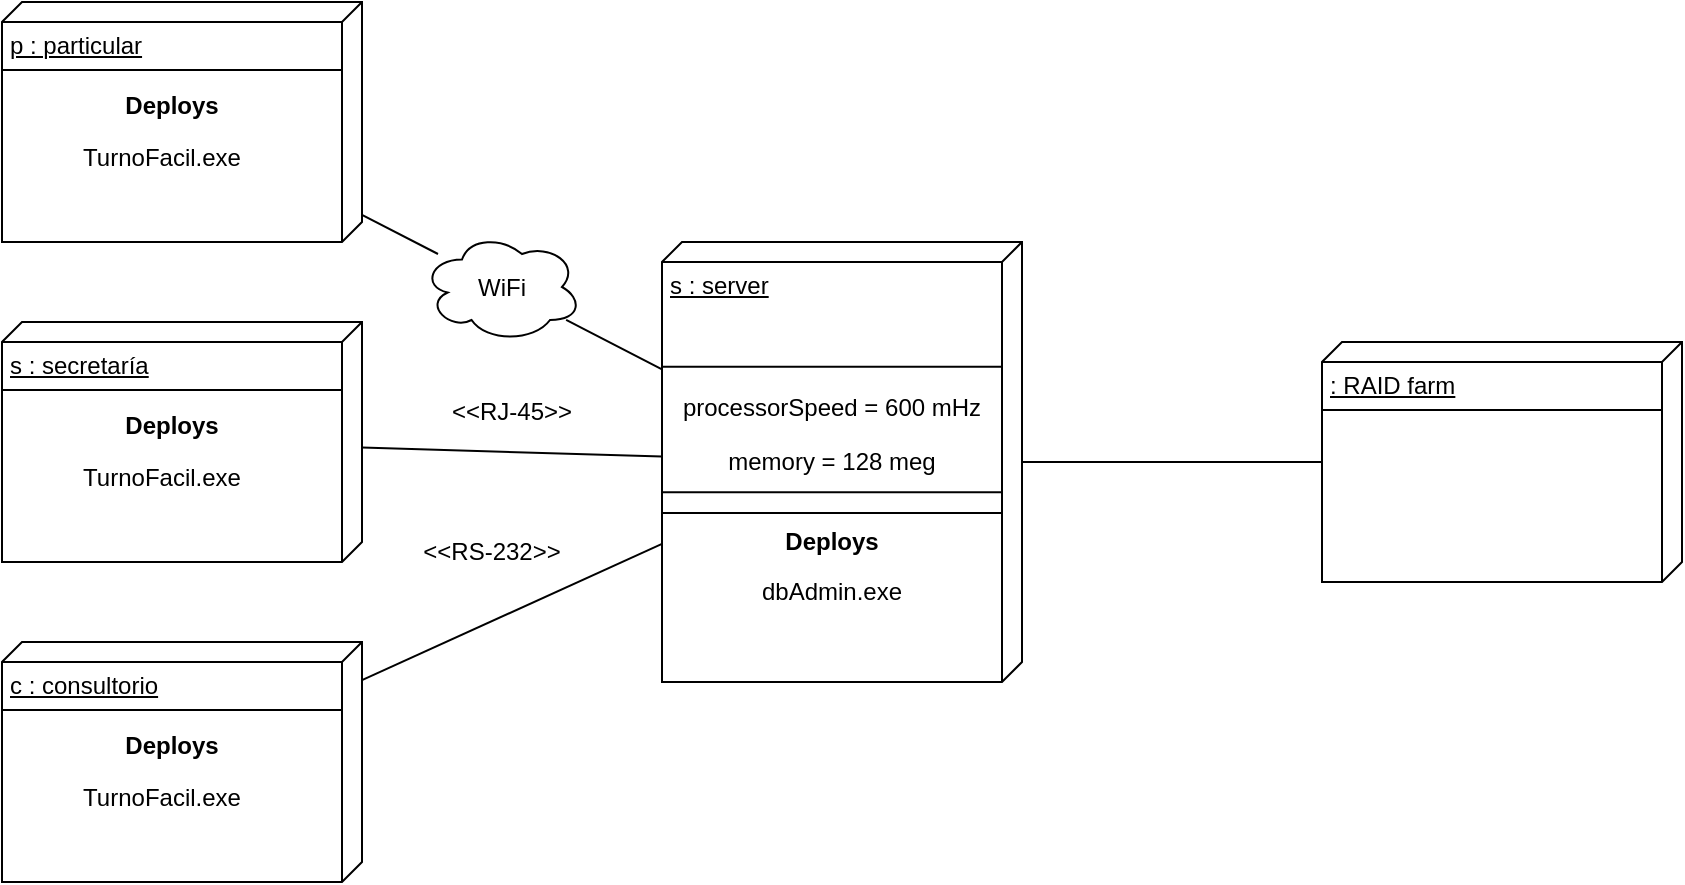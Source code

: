 <mxfile version="20.0.4" type="device"><diagram id="AbFwQUy0XuQdoFgt3Ar8" name="Page-1"><mxGraphModel dx="868" dy="1651" grid="1" gridSize="10" guides="1" tooltips="1" connect="1" arrows="1" fold="1" page="1" pageScale="1" pageWidth="827" pageHeight="1169" math="0" shadow="0"><root><mxCell id="0"/><mxCell id="1" parent="0"/><mxCell id="CLgAcKAN4JZFqgVUQrEX-5" value="" style="group" parent="1" vertex="1" connectable="0"><mxGeometry x="110" y="150" width="180" height="120" as="geometry"/></mxCell><mxCell id="CLgAcKAN4JZFqgVUQrEX-2" value="&lt;span style=&quot;white-space: pre;&quot;&gt;s&lt;/span&gt;&amp;nbsp;: secretaría" style="verticalAlign=top;align=left;spacingTop=8;spacingLeft=2;spacingRight=12;shape=cube;size=10;direction=south;fontStyle=4;html=1;" parent="CLgAcKAN4JZFqgVUQrEX-5" vertex="1"><mxGeometry width="180" height="120" as="geometry"/></mxCell><mxCell id="CLgAcKAN4JZFqgVUQrEX-4" value="" style="line;strokeWidth=1;fillColor=none;align=left;verticalAlign=middle;spacingTop=-1;spacingLeft=3;spacingRight=3;rotatable=0;labelPosition=right;points=[];portConstraint=eastwest;" parent="CLgAcKAN4JZFqgVUQrEX-5" vertex="1"><mxGeometry y="30" width="170" height="8" as="geometry"/></mxCell><mxCell id="CLgAcKAN4JZFqgVUQrEX-6" value="Deploys" style="text;align=center;fontStyle=1;verticalAlign=middle;spacingLeft=3;spacingRight=3;strokeColor=none;rotatable=0;points=[[0,0.5],[1,0.5]];portConstraint=eastwest;labelBackgroundColor=#ffffff;" parent="CLgAcKAN4JZFqgVUQrEX-5" vertex="1"><mxGeometry x="45" y="38" width="80" height="26" as="geometry"/></mxCell><mxCell id="CLgAcKAN4JZFqgVUQrEX-7" value="TurnoFacil.exe" style="text;align=center;fontStyle=0;verticalAlign=middle;spacingLeft=3;spacingRight=3;strokeColor=none;rotatable=0;points=[[0,0.5],[1,0.5]];portConstraint=eastwest;labelBackgroundColor=#ffffff;" parent="CLgAcKAN4JZFqgVUQrEX-5" vertex="1"><mxGeometry x="40" y="64" width="80" height="26" as="geometry"/></mxCell><mxCell id="CLgAcKAN4JZFqgVUQrEX-8" value="" style="group" parent="1" vertex="1" connectable="0"><mxGeometry x="110" y="310" width="180" height="120" as="geometry"/></mxCell><mxCell id="CLgAcKAN4JZFqgVUQrEX-9" value="&lt;span style=&quot;white-space: pre;&quot;&gt;c : consultorio&lt;/span&gt;" style="verticalAlign=top;align=left;spacingTop=8;spacingLeft=2;spacingRight=12;shape=cube;size=10;direction=south;fontStyle=4;html=1;" parent="CLgAcKAN4JZFqgVUQrEX-8" vertex="1"><mxGeometry width="180" height="120" as="geometry"/></mxCell><mxCell id="CLgAcKAN4JZFqgVUQrEX-10" value="" style="line;strokeWidth=1;fillColor=none;align=left;verticalAlign=middle;spacingTop=-1;spacingLeft=3;spacingRight=3;rotatable=0;labelPosition=right;points=[];portConstraint=eastwest;" parent="CLgAcKAN4JZFqgVUQrEX-8" vertex="1"><mxGeometry y="30" width="170" height="8" as="geometry"/></mxCell><mxCell id="CLgAcKAN4JZFqgVUQrEX-11" value="Deploys" style="text;align=center;fontStyle=1;verticalAlign=middle;spacingLeft=3;spacingRight=3;strokeColor=none;rotatable=0;points=[[0,0.5],[1,0.5]];portConstraint=eastwest;labelBackgroundColor=#ffffff;" parent="CLgAcKAN4JZFqgVUQrEX-8" vertex="1"><mxGeometry x="45" y="38" width="80" height="26" as="geometry"/></mxCell><mxCell id="CLgAcKAN4JZFqgVUQrEX-12" value="TurnoFacil.exe" style="text;align=center;fontStyle=0;verticalAlign=middle;spacingLeft=3;spacingRight=3;strokeColor=none;rotatable=0;points=[[0,0.5],[1,0.5]];portConstraint=eastwest;labelBackgroundColor=#ffffff;" parent="CLgAcKAN4JZFqgVUQrEX-8" vertex="1"><mxGeometry x="40" y="64" width="80" height="26" as="geometry"/></mxCell><mxCell id="CLgAcKAN4JZFqgVUQrEX-13" value="" style="group" parent="1" vertex="1" connectable="0"><mxGeometry x="440" y="110" width="180" height="220" as="geometry"/></mxCell><mxCell id="CLgAcKAN4JZFqgVUQrEX-14" value="&lt;span style=&quot;white-space: pre;&quot;&gt;s&lt;/span&gt;&amp;nbsp;: server" style="verticalAlign=top;align=left;spacingTop=8;spacingLeft=2;spacingRight=12;shape=cube;size=10;direction=south;fontStyle=4;html=1;" parent="CLgAcKAN4JZFqgVUQrEX-13" vertex="1"><mxGeometry width="180" height="220" as="geometry"/></mxCell><mxCell id="CLgAcKAN4JZFqgVUQrEX-15" value="" style="line;strokeWidth=1;fillColor=none;align=left;verticalAlign=middle;spacingTop=-1;spacingLeft=3;spacingRight=3;rotatable=0;labelPosition=right;points=[];portConstraint=eastwest;" parent="CLgAcKAN4JZFqgVUQrEX-13" vertex="1"><mxGeometry y="55" width="170" height="14.667" as="geometry"/></mxCell><mxCell id="CLgAcKAN4JZFqgVUQrEX-18" value="processorSpeed = 600 mHz" style="text;html=1;strokeColor=none;fillColor=none;align=center;verticalAlign=middle;whiteSpace=wrap;rounded=0;labelBackgroundColor=#ffffff;" parent="CLgAcKAN4JZFqgVUQrEX-13" vertex="1"><mxGeometry y="55.004" width="170" height="55" as="geometry"/></mxCell><mxCell id="CLgAcKAN4JZFqgVUQrEX-19" value="memory = 128 meg" style="text;html=1;strokeColor=none;fillColor=none;align=center;verticalAlign=middle;whiteSpace=wrap;rounded=0;labelBackgroundColor=#ffffff;" parent="CLgAcKAN4JZFqgVUQrEX-13" vertex="1"><mxGeometry y="82.5" width="170" height="55" as="geometry"/></mxCell><mxCell id="CLgAcKAN4JZFqgVUQrEX-20" value="" style="line;strokeWidth=1;fillColor=none;align=left;verticalAlign=middle;spacingTop=-1;spacingLeft=3;spacingRight=3;rotatable=0;labelPosition=right;points=[];portConstraint=eastwest;labelBackgroundColor=#ffffff;" parent="CLgAcKAN4JZFqgVUQrEX-13" vertex="1"><mxGeometry y="120" width="170" height="10.353" as="geometry"/></mxCell><mxCell id="CLgAcKAN4JZFqgVUQrEX-21" value="" style="line;strokeWidth=1;fillColor=none;align=left;verticalAlign=middle;spacingTop=-1;spacingLeft=3;spacingRight=3;rotatable=0;labelPosition=right;points=[];portConstraint=eastwest;labelBackgroundColor=#ffffff;" parent="CLgAcKAN4JZFqgVUQrEX-13" vertex="1"><mxGeometry y="130.354" width="170" height="10.353" as="geometry"/></mxCell><mxCell id="CLgAcKAN4JZFqgVUQrEX-22" value="&lt;b&gt;Deploys&lt;/b&gt;" style="text;html=1;strokeColor=none;fillColor=none;align=center;verticalAlign=middle;whiteSpace=wrap;rounded=0;labelBackgroundColor=#ffffff;" parent="CLgAcKAN4JZFqgVUQrEX-13" vertex="1"><mxGeometry x="55" y="130.354" width="60" height="38.824" as="geometry"/></mxCell><mxCell id="CLgAcKAN4JZFqgVUQrEX-23" value="dbAdmin.exe" style="text;html=1;strokeColor=none;fillColor=none;align=center;verticalAlign=middle;whiteSpace=wrap;rounded=0;labelBackgroundColor=#ffffff;" parent="CLgAcKAN4JZFqgVUQrEX-13" vertex="1"><mxGeometry x="55" y="160" width="60" height="30" as="geometry"/></mxCell><mxCell id="CLgAcKAN4JZFqgVUQrEX-25" value="" style="group" parent="1" vertex="1" connectable="0"><mxGeometry x="770" y="160" width="180" height="120" as="geometry"/></mxCell><mxCell id="CLgAcKAN4JZFqgVUQrEX-26" value="&lt;span style=&quot;white-space: pre;&quot;&gt;: RAID farm&lt;/span&gt;" style="verticalAlign=top;align=left;spacingTop=8;spacingLeft=2;spacingRight=12;shape=cube;size=10;direction=south;fontStyle=4;html=1;" parent="CLgAcKAN4JZFqgVUQrEX-25" vertex="1"><mxGeometry width="180" height="120" as="geometry"/></mxCell><mxCell id="CLgAcKAN4JZFqgVUQrEX-27" value="" style="line;strokeWidth=1;fillColor=none;align=left;verticalAlign=middle;spacingTop=-1;spacingLeft=3;spacingRight=3;rotatable=0;labelPosition=right;points=[];portConstraint=eastwest;" parent="CLgAcKAN4JZFqgVUQrEX-25" vertex="1"><mxGeometry y="30" width="170" height="8" as="geometry"/></mxCell><mxCell id="CLgAcKAN4JZFqgVUQrEX-30" value="" style="group" parent="1" vertex="1" connectable="0"><mxGeometry x="110" y="-10" width="180" height="120" as="geometry"/></mxCell><mxCell id="CLgAcKAN4JZFqgVUQrEX-31" value="&lt;span style=&quot;white-space: pre;&quot;&gt;p : particular&lt;/span&gt;" style="verticalAlign=top;align=left;spacingTop=8;spacingLeft=2;spacingRight=12;shape=cube;size=10;direction=south;fontStyle=4;html=1;" parent="CLgAcKAN4JZFqgVUQrEX-30" vertex="1"><mxGeometry width="180" height="120" as="geometry"/></mxCell><mxCell id="CLgAcKAN4JZFqgVUQrEX-32" value="" style="line;strokeWidth=1;fillColor=none;align=left;verticalAlign=middle;spacingTop=-1;spacingLeft=3;spacingRight=3;rotatable=0;labelPosition=right;points=[];portConstraint=eastwest;" parent="CLgAcKAN4JZFqgVUQrEX-30" vertex="1"><mxGeometry y="30" width="170" height="8" as="geometry"/></mxCell><mxCell id="CLgAcKAN4JZFqgVUQrEX-33" value="Deploys" style="text;align=center;fontStyle=1;verticalAlign=middle;spacingLeft=3;spacingRight=3;strokeColor=none;rotatable=0;points=[[0,0.5],[1,0.5]];portConstraint=eastwest;labelBackgroundColor=#ffffff;" parent="CLgAcKAN4JZFqgVUQrEX-30" vertex="1"><mxGeometry x="45" y="38" width="80" height="26" as="geometry"/></mxCell><mxCell id="CLgAcKAN4JZFqgVUQrEX-34" value="TurnoFacil.exe" style="text;align=center;fontStyle=0;verticalAlign=middle;spacingLeft=3;spacingRight=3;strokeColor=none;rotatable=0;points=[[0,0.5],[1,0.5]];portConstraint=eastwest;labelBackgroundColor=#ffffff;" parent="CLgAcKAN4JZFqgVUQrEX-30" vertex="1"><mxGeometry x="40" y="64" width="80" height="26" as="geometry"/></mxCell><mxCell id="CLgAcKAN4JZFqgVUQrEX-35" value="" style="endArrow=none;html=1;rounded=0;startArrow=none;" parent="1" source="CLgAcKAN4JZFqgVUQrEX-36" target="CLgAcKAN4JZFqgVUQrEX-14" edge="1"><mxGeometry width="50" height="50" relative="1" as="geometry"><mxPoint x="280" y="50" as="sourcePoint"/><mxPoint x="330" as="targetPoint"/></mxGeometry></mxCell><mxCell id="CLgAcKAN4JZFqgVUQrEX-36" value="WiFi" style="ellipse;shape=cloud;whiteSpace=wrap;html=1;labelBackgroundColor=#ffffff;" parent="1" vertex="1"><mxGeometry x="320" y="105" width="80" height="55" as="geometry"/></mxCell><mxCell id="CLgAcKAN4JZFqgVUQrEX-37" value="" style="endArrow=none;html=1;rounded=0;" parent="1" source="CLgAcKAN4JZFqgVUQrEX-31" target="CLgAcKAN4JZFqgVUQrEX-36" edge="1"><mxGeometry width="50" height="50" relative="1" as="geometry"><mxPoint x="290" y="96.364" as="sourcePoint"/><mxPoint x="440" y="173.636" as="targetPoint"/></mxGeometry></mxCell><mxCell id="CLgAcKAN4JZFqgVUQrEX-38" value="" style="endArrow=none;html=1;rounded=0;" parent="1" source="CLgAcKAN4JZFqgVUQrEX-2" target="CLgAcKAN4JZFqgVUQrEX-14" edge="1"><mxGeometry width="50" height="50" relative="1" as="geometry"><mxPoint x="290" y="260" as="sourcePoint"/><mxPoint x="410" y="260" as="targetPoint"/></mxGeometry></mxCell><mxCell id="CLgAcKAN4JZFqgVUQrEX-39" value="" style="endArrow=none;html=1;rounded=0;" parent="1" source="CLgAcKAN4JZFqgVUQrEX-9" target="CLgAcKAN4JZFqgVUQrEX-14" edge="1"><mxGeometry width="50" height="50" relative="1" as="geometry"><mxPoint x="350" y="390" as="sourcePoint"/><mxPoint x="400" y="340" as="targetPoint"/></mxGeometry></mxCell><mxCell id="CLgAcKAN4JZFqgVUQrEX-40" value="&amp;lt;&amp;lt;RS-232&amp;gt;&amp;gt;" style="text;html=1;strokeColor=none;fillColor=none;align=center;verticalAlign=middle;whiteSpace=wrap;rounded=0;labelBackgroundColor=#ffffff;" parent="1" vertex="1"><mxGeometry x="310" y="250" width="90" height="30" as="geometry"/></mxCell><mxCell id="CLgAcKAN4JZFqgVUQrEX-43" value="&amp;lt;&amp;lt;RJ-45&amp;gt;&amp;gt;" style="text;html=1;strokeColor=none;fillColor=none;align=center;verticalAlign=middle;whiteSpace=wrap;rounded=0;labelBackgroundColor=#ffffff;" parent="1" vertex="1"><mxGeometry x="330" y="180" width="70" height="30" as="geometry"/></mxCell><mxCell id="CLgAcKAN4JZFqgVUQrEX-44" value="" style="endArrow=none;html=1;rounded=0;" parent="1" source="CLgAcKAN4JZFqgVUQrEX-14" target="CLgAcKAN4JZFqgVUQrEX-26" edge="1"><mxGeometry width="50" height="50" relative="1" as="geometry"><mxPoint x="660" y="250" as="sourcePoint"/><mxPoint x="710" y="200" as="targetPoint"/></mxGeometry></mxCell></root></mxGraphModel></diagram></mxfile>